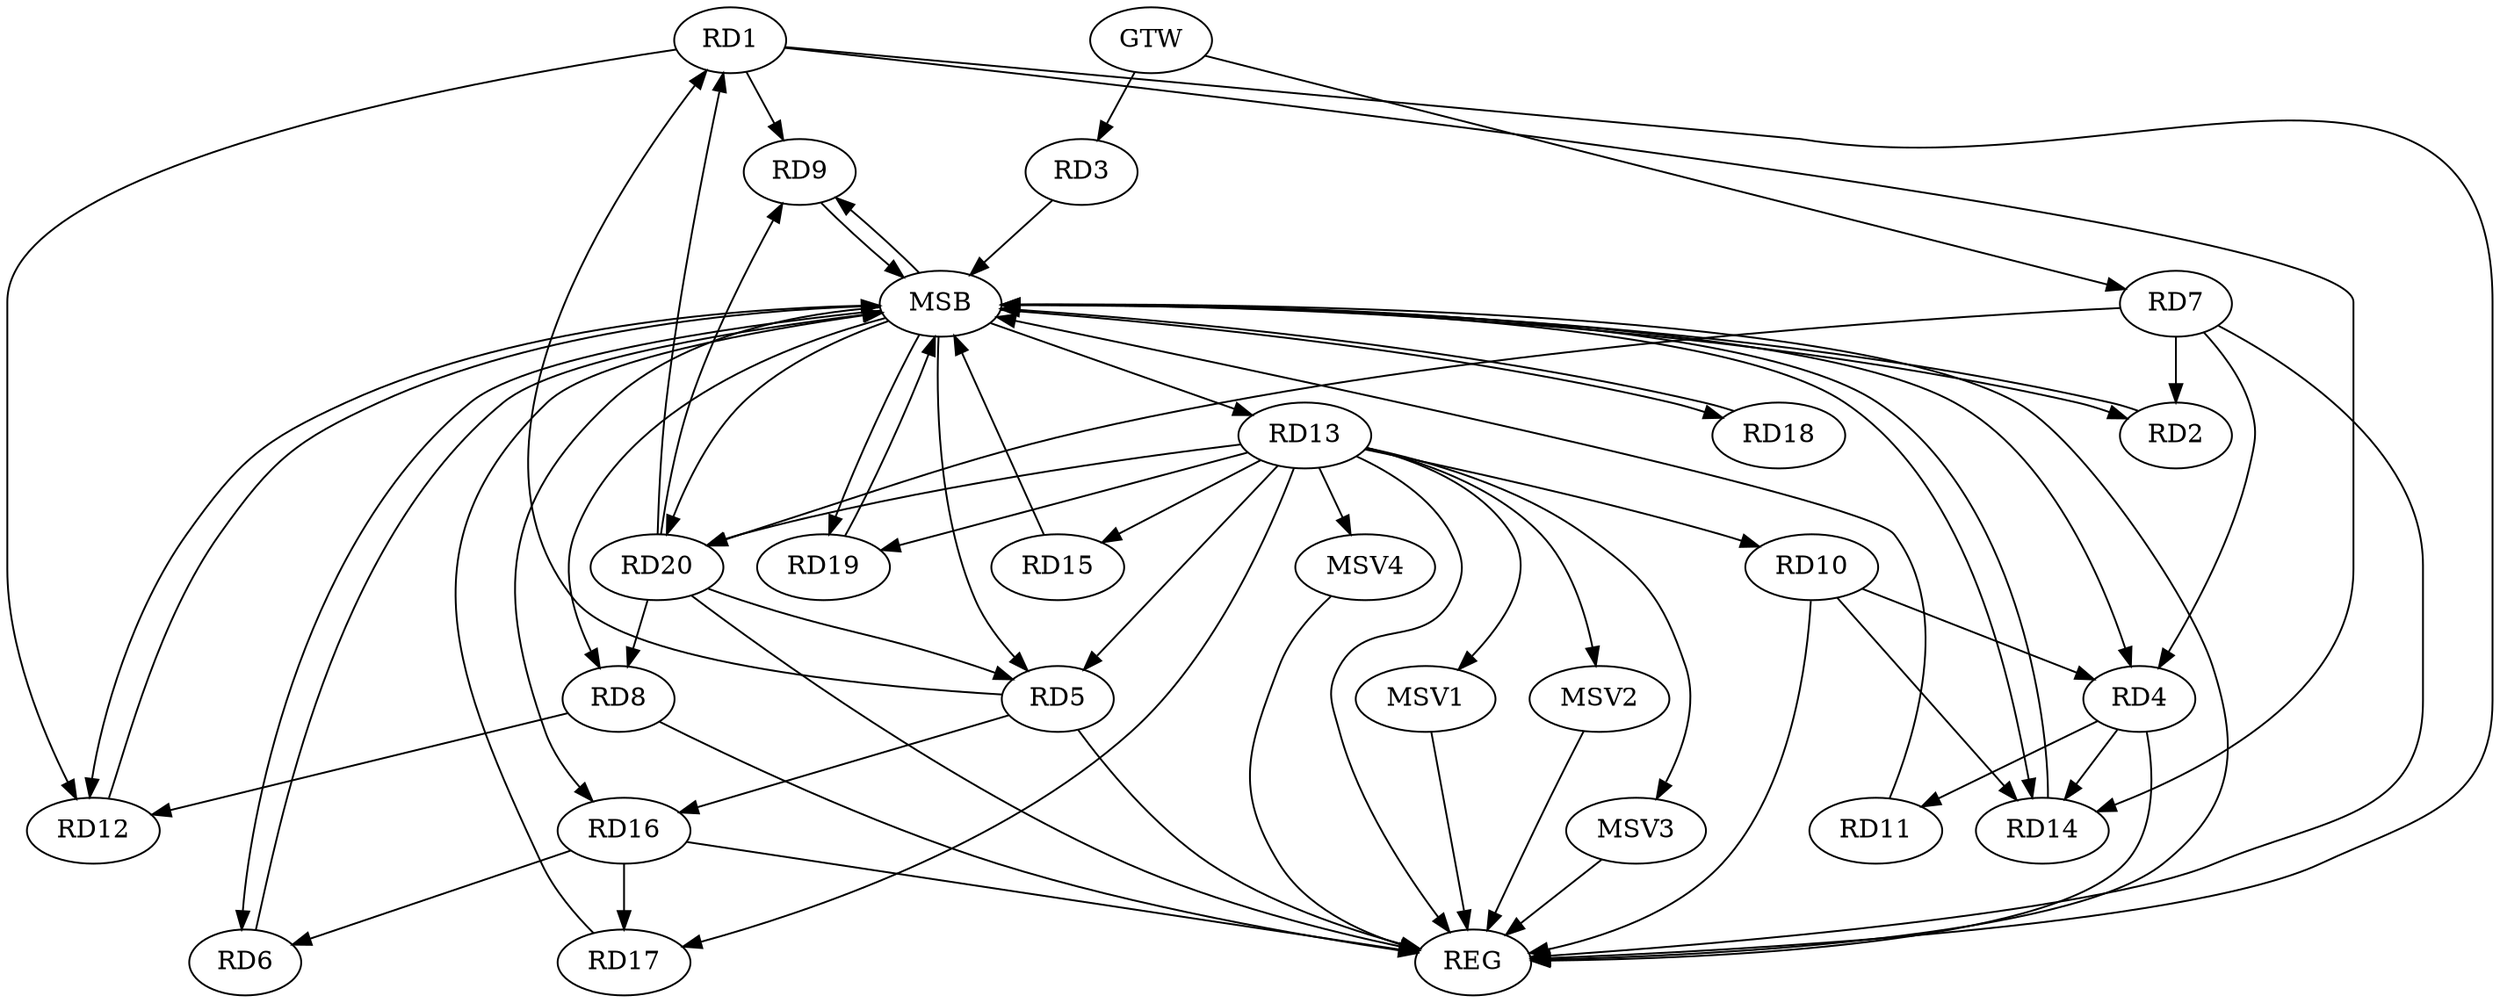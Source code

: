strict digraph G {
  RD1 [ label="RD1" ];
  RD2 [ label="RD2" ];
  RD3 [ label="RD3" ];
  RD4 [ label="RD4" ];
  RD5 [ label="RD5" ];
  RD6 [ label="RD6" ];
  RD7 [ label="RD7" ];
  RD8 [ label="RD8" ];
  RD9 [ label="RD9" ];
  RD10 [ label="RD10" ];
  RD11 [ label="RD11" ];
  RD12 [ label="RD12" ];
  RD13 [ label="RD13" ];
  RD14 [ label="RD14" ];
  RD15 [ label="RD15" ];
  RD16 [ label="RD16" ];
  RD17 [ label="RD17" ];
  RD18 [ label="RD18" ];
  RD19 [ label="RD19" ];
  RD20 [ label="RD20" ];
  GTW [ label="GTW" ];
  REG [ label="REG" ];
  MSB [ label="MSB" ];
  MSV1 [ label="MSV1" ];
  MSV2 [ label="MSV2" ];
  MSV3 [ label="MSV3" ];
  MSV4 [ label="MSV4" ];
  RD5 -> RD1;
  RD1 -> RD9;
  RD1 -> RD12;
  RD1 -> RD14;
  RD20 -> RD1;
  RD7 -> RD2;
  RD7 -> RD4;
  RD10 -> RD4;
  RD4 -> RD11;
  RD4 -> RD14;
  RD13 -> RD5;
  RD5 -> RD16;
  RD20 -> RD5;
  RD16 -> RD6;
  RD7 -> RD20;
  RD8 -> RD12;
  RD20 -> RD8;
  RD20 -> RD9;
  RD13 -> RD10;
  RD10 -> RD14;
  RD13 -> RD15;
  RD13 -> RD17;
  RD13 -> RD19;
  RD13 -> RD20;
  RD16 -> RD17;
  GTW -> RD3;
  GTW -> RD7;
  RD1 -> REG;
  RD4 -> REG;
  RD5 -> REG;
  RD7 -> REG;
  RD8 -> REG;
  RD10 -> REG;
  RD13 -> REG;
  RD16 -> REG;
  RD20 -> REG;
  RD2 -> MSB;
  MSB -> RD6;
  MSB -> RD8;
  MSB -> RD13;
  MSB -> REG;
  RD3 -> MSB;
  MSB -> RD19;
  MSB -> RD20;
  RD6 -> MSB;
  MSB -> RD4;
  MSB -> RD14;
  RD9 -> MSB;
  MSB -> RD18;
  RD11 -> MSB;
  MSB -> RD2;
  RD12 -> MSB;
  MSB -> RD16;
  RD14 -> MSB;
  RD15 -> MSB;
  MSB -> RD12;
  RD17 -> MSB;
  MSB -> RD5;
  MSB -> RD9;
  RD18 -> MSB;
  RD19 -> MSB;
  RD13 -> MSV1;
  MSV1 -> REG;
  RD13 -> MSV2;
  MSV2 -> REG;
  RD13 -> MSV3;
  MSV3 -> REG;
  RD13 -> MSV4;
  MSV4 -> REG;
}
